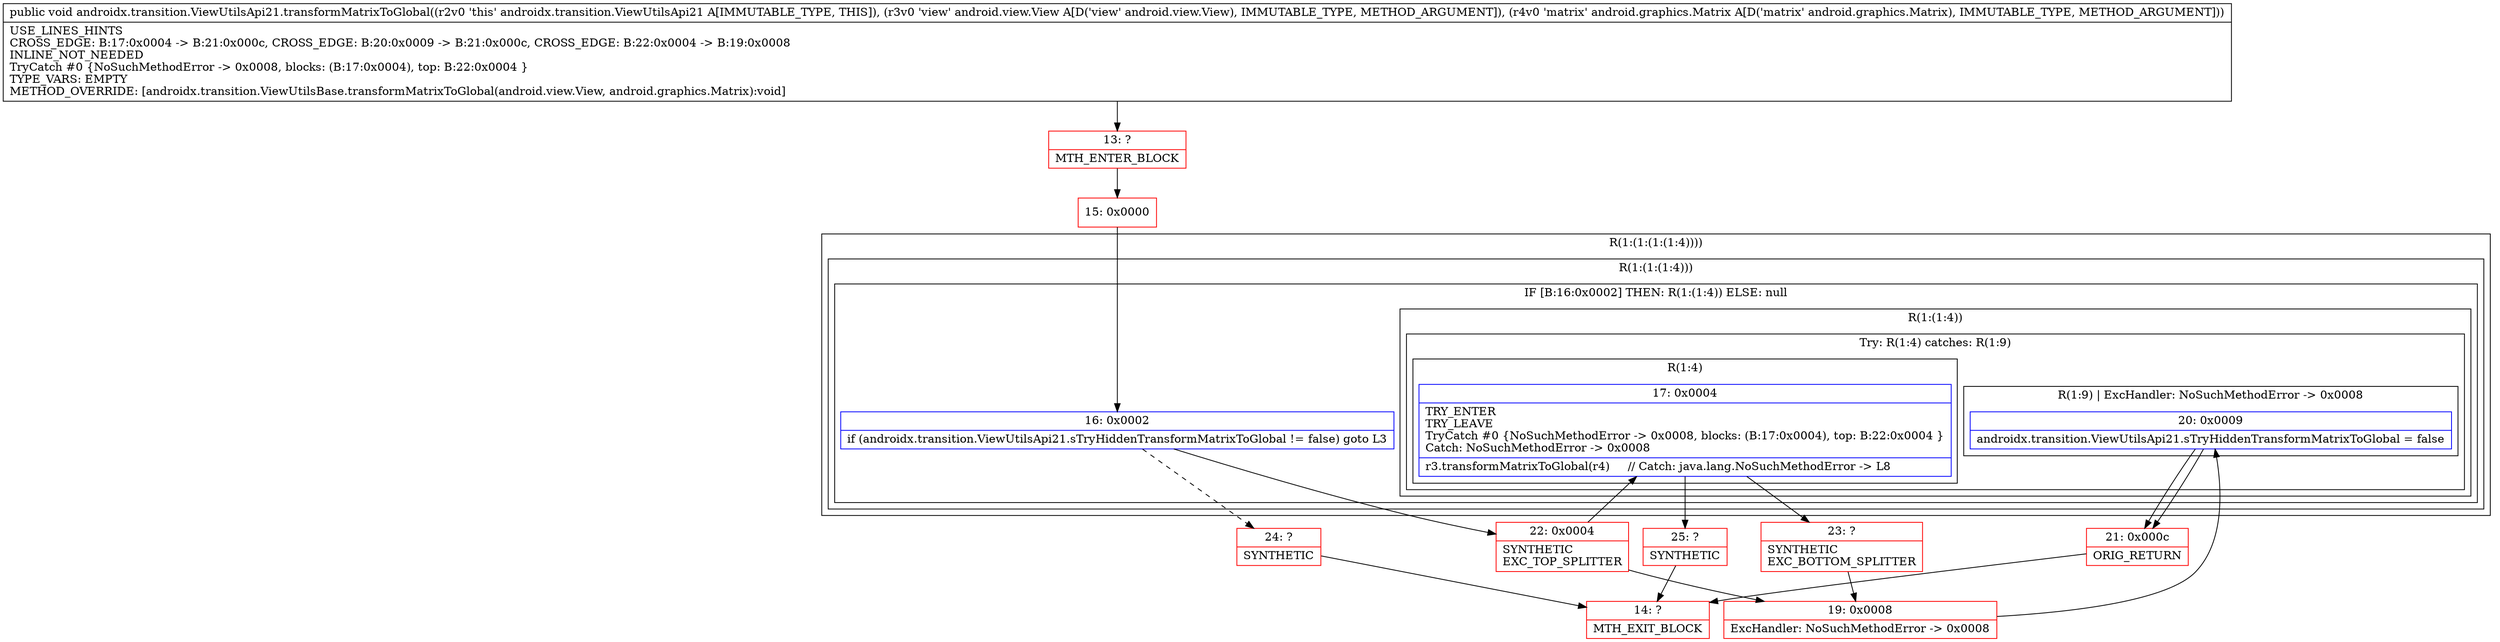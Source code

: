 digraph "CFG forandroidx.transition.ViewUtilsApi21.transformMatrixToGlobal(Landroid\/view\/View;Landroid\/graphics\/Matrix;)V" {
subgraph cluster_Region_1836830747 {
label = "R(1:(1:(1:(1:4))))";
node [shape=record,color=blue];
subgraph cluster_Region_78281437 {
label = "R(1:(1:(1:4)))";
node [shape=record,color=blue];
subgraph cluster_IfRegion_273926669 {
label = "IF [B:16:0x0002] THEN: R(1:(1:4)) ELSE: null";
node [shape=record,color=blue];
Node_16 [shape=record,label="{16\:\ 0x0002|if (androidx.transition.ViewUtilsApi21.sTryHiddenTransformMatrixToGlobal != false) goto L3\l}"];
subgraph cluster_Region_376626568 {
label = "R(1:(1:4))";
node [shape=record,color=blue];
subgraph cluster_TryCatchRegion_632958037 {
label = "Try: R(1:4) catches: R(1:9)";
node [shape=record,color=blue];
subgraph cluster_Region_1913767597 {
label = "R(1:4)";
node [shape=record,color=blue];
Node_17 [shape=record,label="{17\:\ 0x0004|TRY_ENTER\lTRY_LEAVE\lTryCatch #0 \{NoSuchMethodError \-\> 0x0008, blocks: (B:17:0x0004), top: B:22:0x0004 \}\lCatch: NoSuchMethodError \-\> 0x0008\l|r3.transformMatrixToGlobal(r4)     \/\/ Catch: java.lang.NoSuchMethodError \-\> L8\l}"];
}
subgraph cluster_Region_2082240832 {
label = "R(1:9) | ExcHandler: NoSuchMethodError \-\> 0x0008\l";
node [shape=record,color=blue];
Node_20 [shape=record,label="{20\:\ 0x0009|androidx.transition.ViewUtilsApi21.sTryHiddenTransformMatrixToGlobal = false\l}"];
}
}
}
}
}
}
subgraph cluster_Region_2082240832 {
label = "R(1:9) | ExcHandler: NoSuchMethodError \-\> 0x0008\l";
node [shape=record,color=blue];
Node_20 [shape=record,label="{20\:\ 0x0009|androidx.transition.ViewUtilsApi21.sTryHiddenTransformMatrixToGlobal = false\l}"];
}
Node_13 [shape=record,color=red,label="{13\:\ ?|MTH_ENTER_BLOCK\l}"];
Node_15 [shape=record,color=red,label="{15\:\ 0x0000}"];
Node_22 [shape=record,color=red,label="{22\:\ 0x0004|SYNTHETIC\lEXC_TOP_SPLITTER\l}"];
Node_23 [shape=record,color=red,label="{23\:\ ?|SYNTHETIC\lEXC_BOTTOM_SPLITTER\l}"];
Node_25 [shape=record,color=red,label="{25\:\ ?|SYNTHETIC\l}"];
Node_14 [shape=record,color=red,label="{14\:\ ?|MTH_EXIT_BLOCK\l}"];
Node_19 [shape=record,color=red,label="{19\:\ 0x0008|ExcHandler: NoSuchMethodError \-\> 0x0008\l}"];
Node_21 [shape=record,color=red,label="{21\:\ 0x000c|ORIG_RETURN\l}"];
Node_24 [shape=record,color=red,label="{24\:\ ?|SYNTHETIC\l}"];
MethodNode[shape=record,label="{public void androidx.transition.ViewUtilsApi21.transformMatrixToGlobal((r2v0 'this' androidx.transition.ViewUtilsApi21 A[IMMUTABLE_TYPE, THIS]), (r3v0 'view' android.view.View A[D('view' android.view.View), IMMUTABLE_TYPE, METHOD_ARGUMENT]), (r4v0 'matrix' android.graphics.Matrix A[D('matrix' android.graphics.Matrix), IMMUTABLE_TYPE, METHOD_ARGUMENT]))  | USE_LINES_HINTS\lCROSS_EDGE: B:17:0x0004 \-\> B:21:0x000c, CROSS_EDGE: B:20:0x0009 \-\> B:21:0x000c, CROSS_EDGE: B:22:0x0004 \-\> B:19:0x0008\lINLINE_NOT_NEEDED\lTryCatch #0 \{NoSuchMethodError \-\> 0x0008, blocks: (B:17:0x0004), top: B:22:0x0004 \}\lTYPE_VARS: EMPTY\lMETHOD_OVERRIDE: [androidx.transition.ViewUtilsBase.transformMatrixToGlobal(android.view.View, android.graphics.Matrix):void]\l}"];
MethodNode -> Node_13;Node_16 -> Node_22;
Node_16 -> Node_24[style=dashed];
Node_17 -> Node_23;
Node_17 -> Node_25;
Node_20 -> Node_21;
Node_20 -> Node_21;
Node_13 -> Node_15;
Node_15 -> Node_16;
Node_22 -> Node_17;
Node_22 -> Node_19;
Node_23 -> Node_19;
Node_25 -> Node_14;
Node_19 -> Node_20;
Node_21 -> Node_14;
Node_24 -> Node_14;
}

